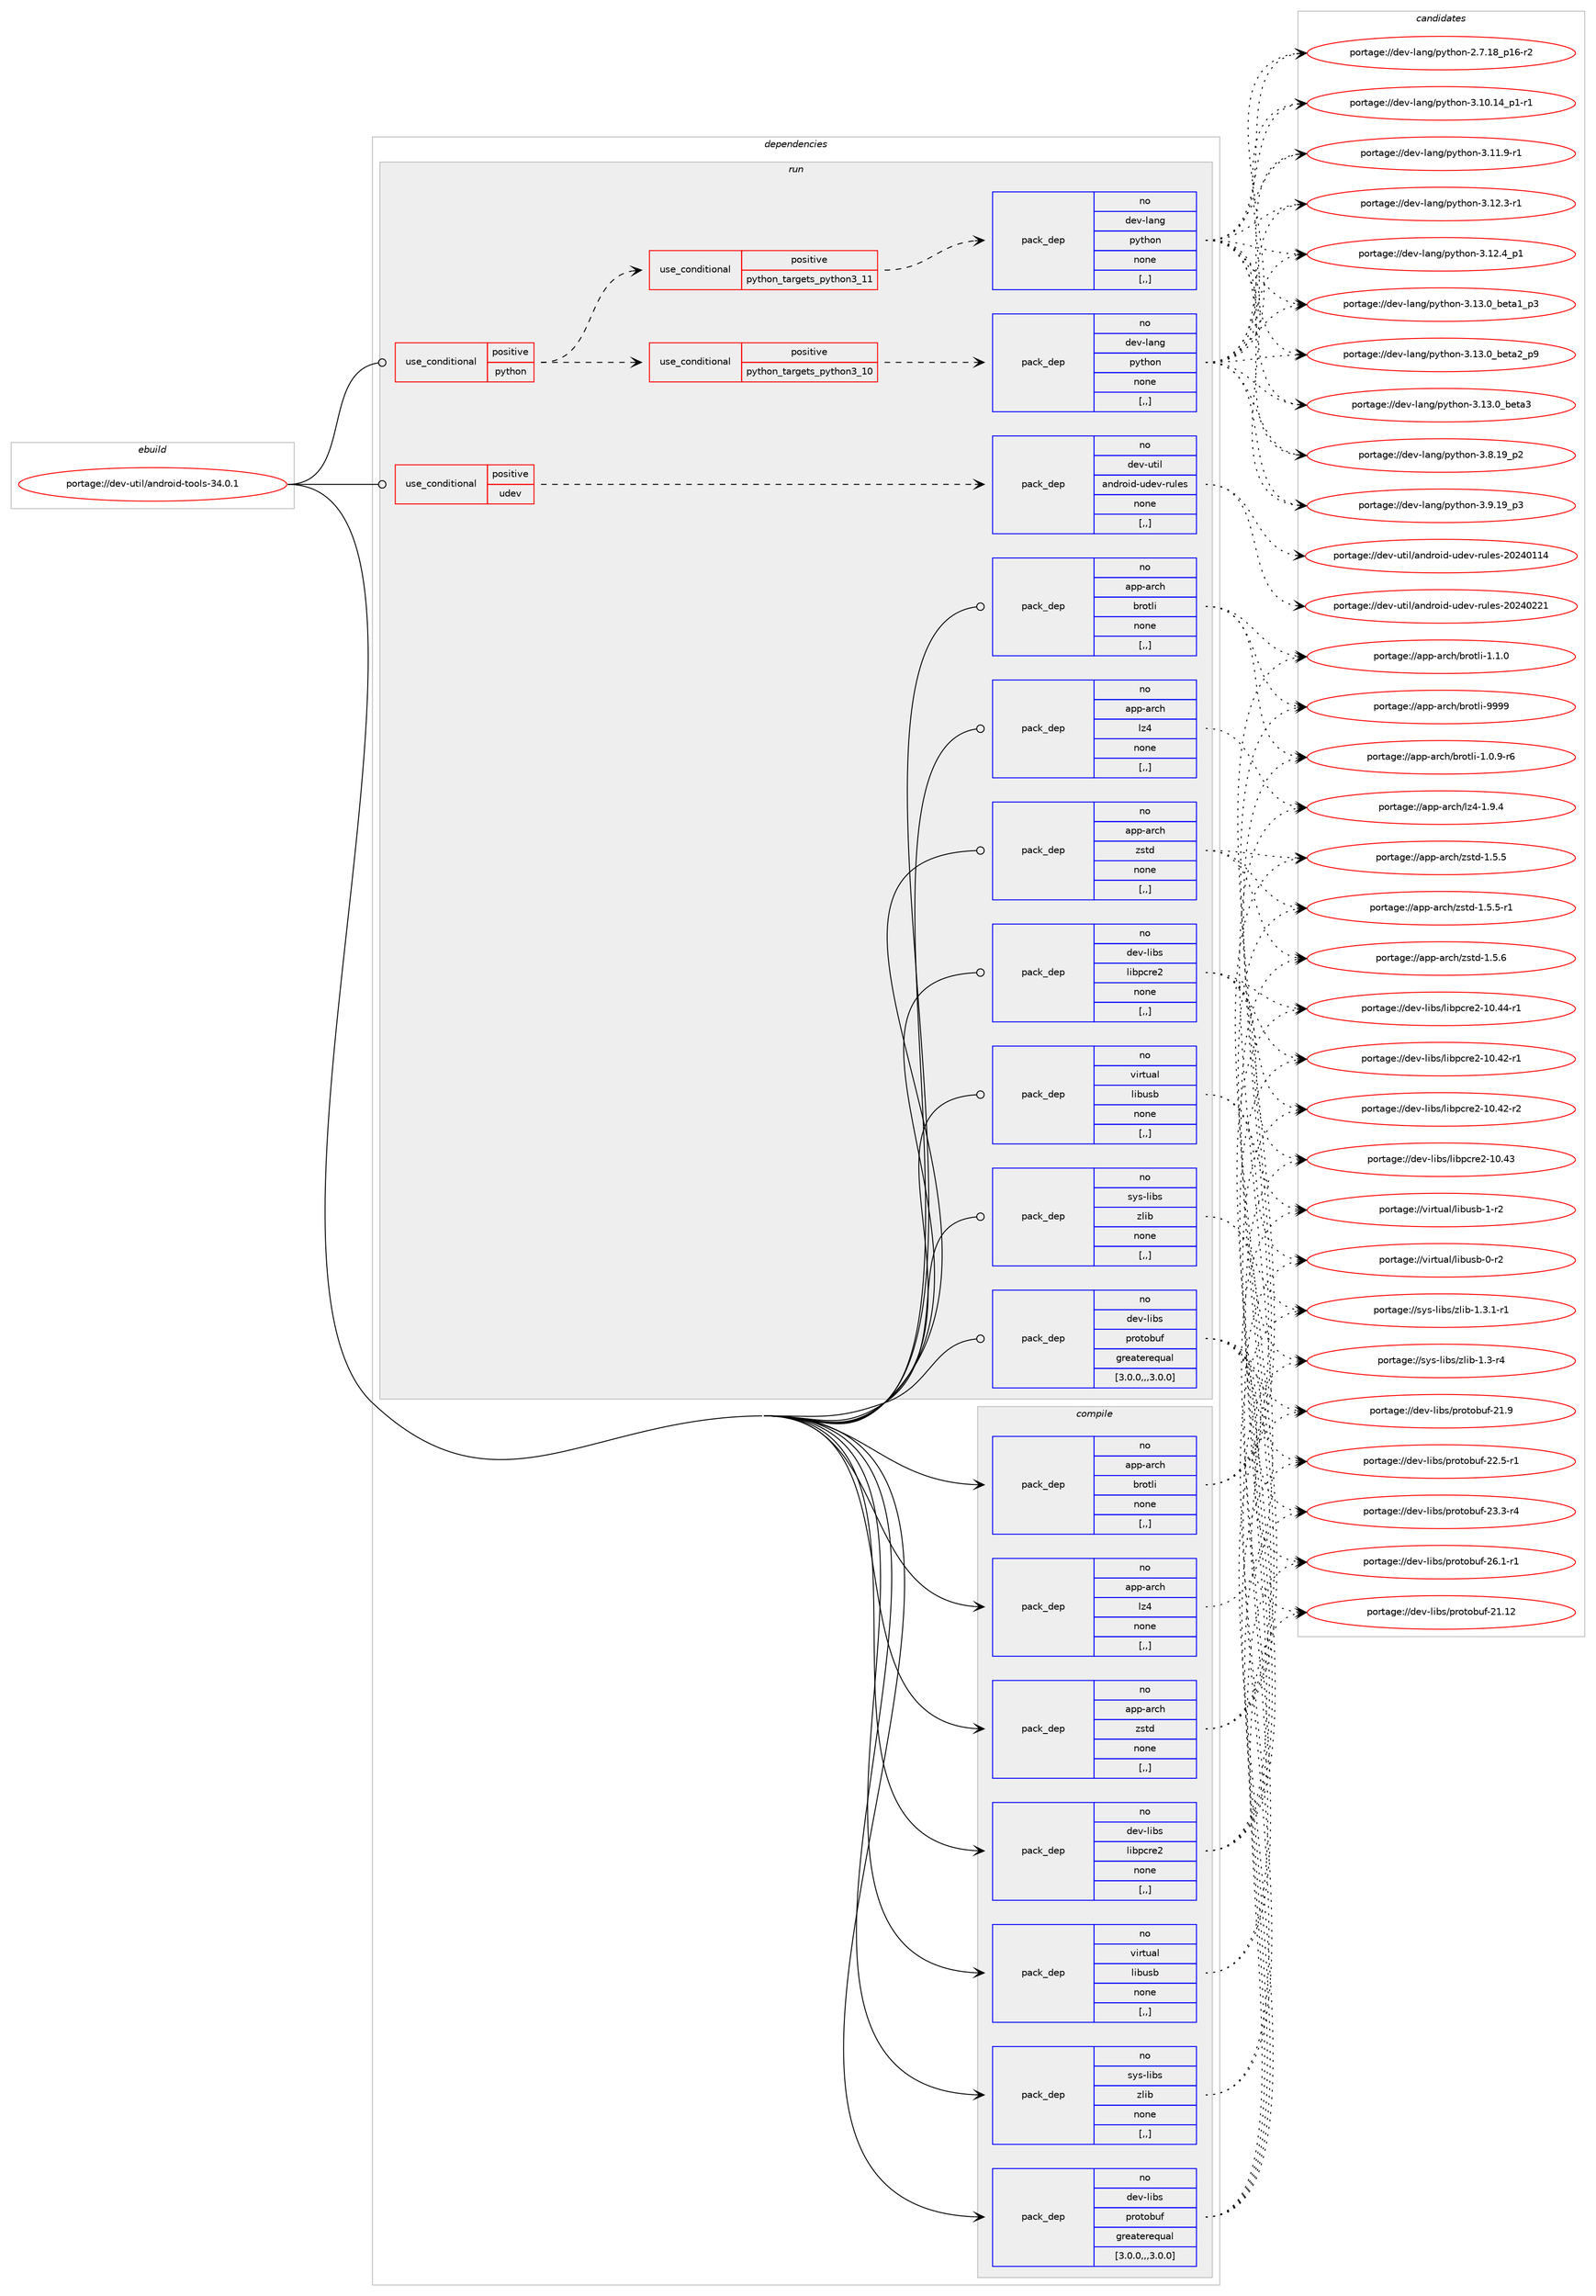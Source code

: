 digraph prolog {

# *************
# Graph options
# *************

newrank=true;
concentrate=true;
compound=true;
graph [rankdir=LR,fontname=Helvetica,fontsize=10,ranksep=1.5];#, ranksep=2.5, nodesep=0.2];
edge  [arrowhead=vee];
node  [fontname=Helvetica,fontsize=10];

# **********
# The ebuild
# **********

subgraph cluster_leftcol {
color=gray;
rank=same;
label=<<i>ebuild</i>>;
id [label="portage://dev-util/android-tools-34.0.1", color=red, width=4, href="../dev-util/android-tools-34.0.1.svg"];
}

# ****************
# The dependencies
# ****************

subgraph cluster_midcol {
color=gray;
label=<<i>dependencies</i>>;
subgraph cluster_compile {
fillcolor="#eeeeee";
style=filled;
label=<<i>compile</i>>;
subgraph pack146935 {
dependency206080 [label=<<TABLE BORDER="0" CELLBORDER="1" CELLSPACING="0" CELLPADDING="4" WIDTH="220"><TR><TD ROWSPAN="6" CELLPADDING="30">pack_dep</TD></TR><TR><TD WIDTH="110">no</TD></TR><TR><TD>app-arch</TD></TR><TR><TD>brotli</TD></TR><TR><TD>none</TD></TR><TR><TD>[,,]</TD></TR></TABLE>>, shape=none, color=blue];
}
id:e -> dependency206080:w [weight=20,style="solid",arrowhead="vee"];
subgraph pack146936 {
dependency206081 [label=<<TABLE BORDER="0" CELLBORDER="1" CELLSPACING="0" CELLPADDING="4" WIDTH="220"><TR><TD ROWSPAN="6" CELLPADDING="30">pack_dep</TD></TR><TR><TD WIDTH="110">no</TD></TR><TR><TD>app-arch</TD></TR><TR><TD>lz4</TD></TR><TR><TD>none</TD></TR><TR><TD>[,,]</TD></TR></TABLE>>, shape=none, color=blue];
}
id:e -> dependency206081:w [weight=20,style="solid",arrowhead="vee"];
subgraph pack146937 {
dependency206082 [label=<<TABLE BORDER="0" CELLBORDER="1" CELLSPACING="0" CELLPADDING="4" WIDTH="220"><TR><TD ROWSPAN="6" CELLPADDING="30">pack_dep</TD></TR><TR><TD WIDTH="110">no</TD></TR><TR><TD>app-arch</TD></TR><TR><TD>zstd</TD></TR><TR><TD>none</TD></TR><TR><TD>[,,]</TD></TR></TABLE>>, shape=none, color=blue];
}
id:e -> dependency206082:w [weight=20,style="solid",arrowhead="vee"];
subgraph pack146938 {
dependency206083 [label=<<TABLE BORDER="0" CELLBORDER="1" CELLSPACING="0" CELLPADDING="4" WIDTH="220"><TR><TD ROWSPAN="6" CELLPADDING="30">pack_dep</TD></TR><TR><TD WIDTH="110">no</TD></TR><TR><TD>dev-libs</TD></TR><TR><TD>libpcre2</TD></TR><TR><TD>none</TD></TR><TR><TD>[,,]</TD></TR></TABLE>>, shape=none, color=blue];
}
id:e -> dependency206083:w [weight=20,style="solid",arrowhead="vee"];
subgraph pack146939 {
dependency206084 [label=<<TABLE BORDER="0" CELLBORDER="1" CELLSPACING="0" CELLPADDING="4" WIDTH="220"><TR><TD ROWSPAN="6" CELLPADDING="30">pack_dep</TD></TR><TR><TD WIDTH="110">no</TD></TR><TR><TD>dev-libs</TD></TR><TR><TD>protobuf</TD></TR><TR><TD>greaterequal</TD></TR><TR><TD>[3.0.0,,,3.0.0]</TD></TR></TABLE>>, shape=none, color=blue];
}
id:e -> dependency206084:w [weight=20,style="solid",arrowhead="vee"];
subgraph pack146940 {
dependency206085 [label=<<TABLE BORDER="0" CELLBORDER="1" CELLSPACING="0" CELLPADDING="4" WIDTH="220"><TR><TD ROWSPAN="6" CELLPADDING="30">pack_dep</TD></TR><TR><TD WIDTH="110">no</TD></TR><TR><TD>sys-libs</TD></TR><TR><TD>zlib</TD></TR><TR><TD>none</TD></TR><TR><TD>[,,]</TD></TR></TABLE>>, shape=none, color=blue];
}
id:e -> dependency206085:w [weight=20,style="solid",arrowhead="vee"];
subgraph pack146941 {
dependency206086 [label=<<TABLE BORDER="0" CELLBORDER="1" CELLSPACING="0" CELLPADDING="4" WIDTH="220"><TR><TD ROWSPAN="6" CELLPADDING="30">pack_dep</TD></TR><TR><TD WIDTH="110">no</TD></TR><TR><TD>virtual</TD></TR><TR><TD>libusb</TD></TR><TR><TD>none</TD></TR><TR><TD>[,,]</TD></TR></TABLE>>, shape=none, color=blue];
}
id:e -> dependency206086:w [weight=20,style="solid",arrowhead="vee"];
}
subgraph cluster_compileandrun {
fillcolor="#eeeeee";
style=filled;
label=<<i>compile and run</i>>;
}
subgraph cluster_run {
fillcolor="#eeeeee";
style=filled;
label=<<i>run</i>>;
subgraph cond57769 {
dependency206087 [label=<<TABLE BORDER="0" CELLBORDER="1" CELLSPACING="0" CELLPADDING="4"><TR><TD ROWSPAN="3" CELLPADDING="10">use_conditional</TD></TR><TR><TD>positive</TD></TR><TR><TD>python</TD></TR></TABLE>>, shape=none, color=red];
subgraph cond57770 {
dependency206088 [label=<<TABLE BORDER="0" CELLBORDER="1" CELLSPACING="0" CELLPADDING="4"><TR><TD ROWSPAN="3" CELLPADDING="10">use_conditional</TD></TR><TR><TD>positive</TD></TR><TR><TD>python_targets_python3_10</TD></TR></TABLE>>, shape=none, color=red];
subgraph pack146942 {
dependency206089 [label=<<TABLE BORDER="0" CELLBORDER="1" CELLSPACING="0" CELLPADDING="4" WIDTH="220"><TR><TD ROWSPAN="6" CELLPADDING="30">pack_dep</TD></TR><TR><TD WIDTH="110">no</TD></TR><TR><TD>dev-lang</TD></TR><TR><TD>python</TD></TR><TR><TD>none</TD></TR><TR><TD>[,,]</TD></TR></TABLE>>, shape=none, color=blue];
}
dependency206088:e -> dependency206089:w [weight=20,style="dashed",arrowhead="vee"];
}
dependency206087:e -> dependency206088:w [weight=20,style="dashed",arrowhead="vee"];
subgraph cond57771 {
dependency206090 [label=<<TABLE BORDER="0" CELLBORDER="1" CELLSPACING="0" CELLPADDING="4"><TR><TD ROWSPAN="3" CELLPADDING="10">use_conditional</TD></TR><TR><TD>positive</TD></TR><TR><TD>python_targets_python3_11</TD></TR></TABLE>>, shape=none, color=red];
subgraph pack146943 {
dependency206091 [label=<<TABLE BORDER="0" CELLBORDER="1" CELLSPACING="0" CELLPADDING="4" WIDTH="220"><TR><TD ROWSPAN="6" CELLPADDING="30">pack_dep</TD></TR><TR><TD WIDTH="110">no</TD></TR><TR><TD>dev-lang</TD></TR><TR><TD>python</TD></TR><TR><TD>none</TD></TR><TR><TD>[,,]</TD></TR></TABLE>>, shape=none, color=blue];
}
dependency206090:e -> dependency206091:w [weight=20,style="dashed",arrowhead="vee"];
}
dependency206087:e -> dependency206090:w [weight=20,style="dashed",arrowhead="vee"];
}
id:e -> dependency206087:w [weight=20,style="solid",arrowhead="odot"];
subgraph cond57772 {
dependency206092 [label=<<TABLE BORDER="0" CELLBORDER="1" CELLSPACING="0" CELLPADDING="4"><TR><TD ROWSPAN="3" CELLPADDING="10">use_conditional</TD></TR><TR><TD>positive</TD></TR><TR><TD>udev</TD></TR></TABLE>>, shape=none, color=red];
subgraph pack146944 {
dependency206093 [label=<<TABLE BORDER="0" CELLBORDER="1" CELLSPACING="0" CELLPADDING="4" WIDTH="220"><TR><TD ROWSPAN="6" CELLPADDING="30">pack_dep</TD></TR><TR><TD WIDTH="110">no</TD></TR><TR><TD>dev-util</TD></TR><TR><TD>android-udev-rules</TD></TR><TR><TD>none</TD></TR><TR><TD>[,,]</TD></TR></TABLE>>, shape=none, color=blue];
}
dependency206092:e -> dependency206093:w [weight=20,style="dashed",arrowhead="vee"];
}
id:e -> dependency206092:w [weight=20,style="solid",arrowhead="odot"];
subgraph pack146945 {
dependency206094 [label=<<TABLE BORDER="0" CELLBORDER="1" CELLSPACING="0" CELLPADDING="4" WIDTH="220"><TR><TD ROWSPAN="6" CELLPADDING="30">pack_dep</TD></TR><TR><TD WIDTH="110">no</TD></TR><TR><TD>app-arch</TD></TR><TR><TD>brotli</TD></TR><TR><TD>none</TD></TR><TR><TD>[,,]</TD></TR></TABLE>>, shape=none, color=blue];
}
id:e -> dependency206094:w [weight=20,style="solid",arrowhead="odot"];
subgraph pack146946 {
dependency206095 [label=<<TABLE BORDER="0" CELLBORDER="1" CELLSPACING="0" CELLPADDING="4" WIDTH="220"><TR><TD ROWSPAN="6" CELLPADDING="30">pack_dep</TD></TR><TR><TD WIDTH="110">no</TD></TR><TR><TD>app-arch</TD></TR><TR><TD>lz4</TD></TR><TR><TD>none</TD></TR><TR><TD>[,,]</TD></TR></TABLE>>, shape=none, color=blue];
}
id:e -> dependency206095:w [weight=20,style="solid",arrowhead="odot"];
subgraph pack146947 {
dependency206096 [label=<<TABLE BORDER="0" CELLBORDER="1" CELLSPACING="0" CELLPADDING="4" WIDTH="220"><TR><TD ROWSPAN="6" CELLPADDING="30">pack_dep</TD></TR><TR><TD WIDTH="110">no</TD></TR><TR><TD>app-arch</TD></TR><TR><TD>zstd</TD></TR><TR><TD>none</TD></TR><TR><TD>[,,]</TD></TR></TABLE>>, shape=none, color=blue];
}
id:e -> dependency206096:w [weight=20,style="solid",arrowhead="odot"];
subgraph pack146948 {
dependency206097 [label=<<TABLE BORDER="0" CELLBORDER="1" CELLSPACING="0" CELLPADDING="4" WIDTH="220"><TR><TD ROWSPAN="6" CELLPADDING="30">pack_dep</TD></TR><TR><TD WIDTH="110">no</TD></TR><TR><TD>dev-libs</TD></TR><TR><TD>libpcre2</TD></TR><TR><TD>none</TD></TR><TR><TD>[,,]</TD></TR></TABLE>>, shape=none, color=blue];
}
id:e -> dependency206097:w [weight=20,style="solid",arrowhead="odot"];
subgraph pack146949 {
dependency206098 [label=<<TABLE BORDER="0" CELLBORDER="1" CELLSPACING="0" CELLPADDING="4" WIDTH="220"><TR><TD ROWSPAN="6" CELLPADDING="30">pack_dep</TD></TR><TR><TD WIDTH="110">no</TD></TR><TR><TD>dev-libs</TD></TR><TR><TD>protobuf</TD></TR><TR><TD>greaterequal</TD></TR><TR><TD>[3.0.0,,,3.0.0]</TD></TR></TABLE>>, shape=none, color=blue];
}
id:e -> dependency206098:w [weight=20,style="solid",arrowhead="odot"];
subgraph pack146950 {
dependency206099 [label=<<TABLE BORDER="0" CELLBORDER="1" CELLSPACING="0" CELLPADDING="4" WIDTH="220"><TR><TD ROWSPAN="6" CELLPADDING="30">pack_dep</TD></TR><TR><TD WIDTH="110">no</TD></TR><TR><TD>sys-libs</TD></TR><TR><TD>zlib</TD></TR><TR><TD>none</TD></TR><TR><TD>[,,]</TD></TR></TABLE>>, shape=none, color=blue];
}
id:e -> dependency206099:w [weight=20,style="solid",arrowhead="odot"];
subgraph pack146951 {
dependency206100 [label=<<TABLE BORDER="0" CELLBORDER="1" CELLSPACING="0" CELLPADDING="4" WIDTH="220"><TR><TD ROWSPAN="6" CELLPADDING="30">pack_dep</TD></TR><TR><TD WIDTH="110">no</TD></TR><TR><TD>virtual</TD></TR><TR><TD>libusb</TD></TR><TR><TD>none</TD></TR><TR><TD>[,,]</TD></TR></TABLE>>, shape=none, color=blue];
}
id:e -> dependency206100:w [weight=20,style="solid",arrowhead="odot"];
}
}

# **************
# The candidates
# **************

subgraph cluster_choices {
rank=same;
color=gray;
label=<<i>candidates</i>>;

subgraph choice146935 {
color=black;
nodesep=1;
choice9711211245971149910447981141111161081054549464846574511454 [label="portage://app-arch/brotli-1.0.9-r6", color=red, width=4,href="../app-arch/brotli-1.0.9-r6.svg"];
choice971121124597114991044798114111116108105454946494648 [label="portage://app-arch/brotli-1.1.0", color=red, width=4,href="../app-arch/brotli-1.1.0.svg"];
choice9711211245971149910447981141111161081054557575757 [label="portage://app-arch/brotli-9999", color=red, width=4,href="../app-arch/brotli-9999.svg"];
dependency206080:e -> choice9711211245971149910447981141111161081054549464846574511454:w [style=dotted,weight="100"];
dependency206080:e -> choice971121124597114991044798114111116108105454946494648:w [style=dotted,weight="100"];
dependency206080:e -> choice9711211245971149910447981141111161081054557575757:w [style=dotted,weight="100"];
}
subgraph choice146936 {
color=black;
nodesep=1;
choice971121124597114991044710812252454946574652 [label="portage://app-arch/lz4-1.9.4", color=red, width=4,href="../app-arch/lz4-1.9.4.svg"];
dependency206081:e -> choice971121124597114991044710812252454946574652:w [style=dotted,weight="100"];
}
subgraph choice146937 {
color=black;
nodesep=1;
choice9711211245971149910447122115116100454946534653 [label="portage://app-arch/zstd-1.5.5", color=red, width=4,href="../app-arch/zstd-1.5.5.svg"];
choice97112112459711499104471221151161004549465346534511449 [label="portage://app-arch/zstd-1.5.5-r1", color=red, width=4,href="../app-arch/zstd-1.5.5-r1.svg"];
choice9711211245971149910447122115116100454946534654 [label="portage://app-arch/zstd-1.5.6", color=red, width=4,href="../app-arch/zstd-1.5.6.svg"];
dependency206082:e -> choice9711211245971149910447122115116100454946534653:w [style=dotted,weight="100"];
dependency206082:e -> choice97112112459711499104471221151161004549465346534511449:w [style=dotted,weight="100"];
dependency206082:e -> choice9711211245971149910447122115116100454946534654:w [style=dotted,weight="100"];
}
subgraph choice146938 {
color=black;
nodesep=1;
choice1001011184510810598115471081059811299114101504549484652504511449 [label="portage://dev-libs/libpcre2-10.42-r1", color=red, width=4,href="../dev-libs/libpcre2-10.42-r1.svg"];
choice1001011184510810598115471081059811299114101504549484652504511450 [label="portage://dev-libs/libpcre2-10.42-r2", color=red, width=4,href="../dev-libs/libpcre2-10.42-r2.svg"];
choice100101118451081059811547108105981129911410150454948465251 [label="portage://dev-libs/libpcre2-10.43", color=red, width=4,href="../dev-libs/libpcre2-10.43.svg"];
choice1001011184510810598115471081059811299114101504549484652524511449 [label="portage://dev-libs/libpcre2-10.44-r1", color=red, width=4,href="../dev-libs/libpcre2-10.44-r1.svg"];
dependency206083:e -> choice1001011184510810598115471081059811299114101504549484652504511449:w [style=dotted,weight="100"];
dependency206083:e -> choice1001011184510810598115471081059811299114101504549484652504511450:w [style=dotted,weight="100"];
dependency206083:e -> choice100101118451081059811547108105981129911410150454948465251:w [style=dotted,weight="100"];
dependency206083:e -> choice1001011184510810598115471081059811299114101504549484652524511449:w [style=dotted,weight="100"];
}
subgraph choice146939 {
color=black;
nodesep=1;
choice10010111845108105981154711211411111611198117102455049464950 [label="portage://dev-libs/protobuf-21.12", color=red, width=4,href="../dev-libs/protobuf-21.12.svg"];
choice100101118451081059811547112114111116111981171024550494657 [label="portage://dev-libs/protobuf-21.9", color=red, width=4,href="../dev-libs/protobuf-21.9.svg"];
choice1001011184510810598115471121141111161119811710245505046534511449 [label="portage://dev-libs/protobuf-22.5-r1", color=red, width=4,href="../dev-libs/protobuf-22.5-r1.svg"];
choice1001011184510810598115471121141111161119811710245505146514511452 [label="portage://dev-libs/protobuf-23.3-r4", color=red, width=4,href="../dev-libs/protobuf-23.3-r4.svg"];
choice1001011184510810598115471121141111161119811710245505446494511449 [label="portage://dev-libs/protobuf-26.1-r1", color=red, width=4,href="../dev-libs/protobuf-26.1-r1.svg"];
dependency206084:e -> choice10010111845108105981154711211411111611198117102455049464950:w [style=dotted,weight="100"];
dependency206084:e -> choice100101118451081059811547112114111116111981171024550494657:w [style=dotted,weight="100"];
dependency206084:e -> choice1001011184510810598115471121141111161119811710245505046534511449:w [style=dotted,weight="100"];
dependency206084:e -> choice1001011184510810598115471121141111161119811710245505146514511452:w [style=dotted,weight="100"];
dependency206084:e -> choice1001011184510810598115471121141111161119811710245505446494511449:w [style=dotted,weight="100"];
}
subgraph choice146940 {
color=black;
nodesep=1;
choice11512111545108105981154712210810598454946514511452 [label="portage://sys-libs/zlib-1.3-r4", color=red, width=4,href="../sys-libs/zlib-1.3-r4.svg"];
choice115121115451081059811547122108105984549465146494511449 [label="portage://sys-libs/zlib-1.3.1-r1", color=red, width=4,href="../sys-libs/zlib-1.3.1-r1.svg"];
dependency206085:e -> choice11512111545108105981154712210810598454946514511452:w [style=dotted,weight="100"];
dependency206085:e -> choice115121115451081059811547122108105984549465146494511449:w [style=dotted,weight="100"];
}
subgraph choice146941 {
color=black;
nodesep=1;
choice1181051141161179710847108105981171159845484511450 [label="portage://virtual/libusb-0-r2", color=red, width=4,href="../virtual/libusb-0-r2.svg"];
choice1181051141161179710847108105981171159845494511450 [label="portage://virtual/libusb-1-r2", color=red, width=4,href="../virtual/libusb-1-r2.svg"];
dependency206086:e -> choice1181051141161179710847108105981171159845484511450:w [style=dotted,weight="100"];
dependency206086:e -> choice1181051141161179710847108105981171159845494511450:w [style=dotted,weight="100"];
}
subgraph choice146942 {
color=black;
nodesep=1;
choice100101118451089711010347112121116104111110455046554649569511249544511450 [label="portage://dev-lang/python-2.7.18_p16-r2", color=red, width=4,href="../dev-lang/python-2.7.18_p16-r2.svg"];
choice100101118451089711010347112121116104111110455146494846495295112494511449 [label="portage://dev-lang/python-3.10.14_p1-r1", color=red, width=4,href="../dev-lang/python-3.10.14_p1-r1.svg"];
choice100101118451089711010347112121116104111110455146494946574511449 [label="portage://dev-lang/python-3.11.9-r1", color=red, width=4,href="../dev-lang/python-3.11.9-r1.svg"];
choice100101118451089711010347112121116104111110455146495046514511449 [label="portage://dev-lang/python-3.12.3-r1", color=red, width=4,href="../dev-lang/python-3.12.3-r1.svg"];
choice100101118451089711010347112121116104111110455146495046529511249 [label="portage://dev-lang/python-3.12.4_p1", color=red, width=4,href="../dev-lang/python-3.12.4_p1.svg"];
choice10010111845108971101034711212111610411111045514649514648959810111697499511251 [label="portage://dev-lang/python-3.13.0_beta1_p3", color=red, width=4,href="../dev-lang/python-3.13.0_beta1_p3.svg"];
choice10010111845108971101034711212111610411111045514649514648959810111697509511257 [label="portage://dev-lang/python-3.13.0_beta2_p9", color=red, width=4,href="../dev-lang/python-3.13.0_beta2_p9.svg"];
choice1001011184510897110103471121211161041111104551464951464895981011169751 [label="portage://dev-lang/python-3.13.0_beta3", color=red, width=4,href="../dev-lang/python-3.13.0_beta3.svg"];
choice100101118451089711010347112121116104111110455146564649579511250 [label="portage://dev-lang/python-3.8.19_p2", color=red, width=4,href="../dev-lang/python-3.8.19_p2.svg"];
choice100101118451089711010347112121116104111110455146574649579511251 [label="portage://dev-lang/python-3.9.19_p3", color=red, width=4,href="../dev-lang/python-3.9.19_p3.svg"];
dependency206089:e -> choice100101118451089711010347112121116104111110455046554649569511249544511450:w [style=dotted,weight="100"];
dependency206089:e -> choice100101118451089711010347112121116104111110455146494846495295112494511449:w [style=dotted,weight="100"];
dependency206089:e -> choice100101118451089711010347112121116104111110455146494946574511449:w [style=dotted,weight="100"];
dependency206089:e -> choice100101118451089711010347112121116104111110455146495046514511449:w [style=dotted,weight="100"];
dependency206089:e -> choice100101118451089711010347112121116104111110455146495046529511249:w [style=dotted,weight="100"];
dependency206089:e -> choice10010111845108971101034711212111610411111045514649514648959810111697499511251:w [style=dotted,weight="100"];
dependency206089:e -> choice10010111845108971101034711212111610411111045514649514648959810111697509511257:w [style=dotted,weight="100"];
dependency206089:e -> choice1001011184510897110103471121211161041111104551464951464895981011169751:w [style=dotted,weight="100"];
dependency206089:e -> choice100101118451089711010347112121116104111110455146564649579511250:w [style=dotted,weight="100"];
dependency206089:e -> choice100101118451089711010347112121116104111110455146574649579511251:w [style=dotted,weight="100"];
}
subgraph choice146943 {
color=black;
nodesep=1;
choice100101118451089711010347112121116104111110455046554649569511249544511450 [label="portage://dev-lang/python-2.7.18_p16-r2", color=red, width=4,href="../dev-lang/python-2.7.18_p16-r2.svg"];
choice100101118451089711010347112121116104111110455146494846495295112494511449 [label="portage://dev-lang/python-3.10.14_p1-r1", color=red, width=4,href="../dev-lang/python-3.10.14_p1-r1.svg"];
choice100101118451089711010347112121116104111110455146494946574511449 [label="portage://dev-lang/python-3.11.9-r1", color=red, width=4,href="../dev-lang/python-3.11.9-r1.svg"];
choice100101118451089711010347112121116104111110455146495046514511449 [label="portage://dev-lang/python-3.12.3-r1", color=red, width=4,href="../dev-lang/python-3.12.3-r1.svg"];
choice100101118451089711010347112121116104111110455146495046529511249 [label="portage://dev-lang/python-3.12.4_p1", color=red, width=4,href="../dev-lang/python-3.12.4_p1.svg"];
choice10010111845108971101034711212111610411111045514649514648959810111697499511251 [label="portage://dev-lang/python-3.13.0_beta1_p3", color=red, width=4,href="../dev-lang/python-3.13.0_beta1_p3.svg"];
choice10010111845108971101034711212111610411111045514649514648959810111697509511257 [label="portage://dev-lang/python-3.13.0_beta2_p9", color=red, width=4,href="../dev-lang/python-3.13.0_beta2_p9.svg"];
choice1001011184510897110103471121211161041111104551464951464895981011169751 [label="portage://dev-lang/python-3.13.0_beta3", color=red, width=4,href="../dev-lang/python-3.13.0_beta3.svg"];
choice100101118451089711010347112121116104111110455146564649579511250 [label="portage://dev-lang/python-3.8.19_p2", color=red, width=4,href="../dev-lang/python-3.8.19_p2.svg"];
choice100101118451089711010347112121116104111110455146574649579511251 [label="portage://dev-lang/python-3.9.19_p3", color=red, width=4,href="../dev-lang/python-3.9.19_p3.svg"];
dependency206091:e -> choice100101118451089711010347112121116104111110455046554649569511249544511450:w [style=dotted,weight="100"];
dependency206091:e -> choice100101118451089711010347112121116104111110455146494846495295112494511449:w [style=dotted,weight="100"];
dependency206091:e -> choice100101118451089711010347112121116104111110455146494946574511449:w [style=dotted,weight="100"];
dependency206091:e -> choice100101118451089711010347112121116104111110455146495046514511449:w [style=dotted,weight="100"];
dependency206091:e -> choice100101118451089711010347112121116104111110455146495046529511249:w [style=dotted,weight="100"];
dependency206091:e -> choice10010111845108971101034711212111610411111045514649514648959810111697499511251:w [style=dotted,weight="100"];
dependency206091:e -> choice10010111845108971101034711212111610411111045514649514648959810111697509511257:w [style=dotted,weight="100"];
dependency206091:e -> choice1001011184510897110103471121211161041111104551464951464895981011169751:w [style=dotted,weight="100"];
dependency206091:e -> choice100101118451089711010347112121116104111110455146564649579511250:w [style=dotted,weight="100"];
dependency206091:e -> choice100101118451089711010347112121116104111110455146574649579511251:w [style=dotted,weight="100"];
}
subgraph choice146944 {
color=black;
nodesep=1;
choice1001011184511711610510847971101001141111051004511710010111845114117108101115455048505248494952 [label="portage://dev-util/android-udev-rules-20240114", color=red, width=4,href="../dev-util/android-udev-rules-20240114.svg"];
choice1001011184511711610510847971101001141111051004511710010111845114117108101115455048505248505049 [label="portage://dev-util/android-udev-rules-20240221", color=red, width=4,href="../dev-util/android-udev-rules-20240221.svg"];
dependency206093:e -> choice1001011184511711610510847971101001141111051004511710010111845114117108101115455048505248494952:w [style=dotted,weight="100"];
dependency206093:e -> choice1001011184511711610510847971101001141111051004511710010111845114117108101115455048505248505049:w [style=dotted,weight="100"];
}
subgraph choice146945 {
color=black;
nodesep=1;
choice9711211245971149910447981141111161081054549464846574511454 [label="portage://app-arch/brotli-1.0.9-r6", color=red, width=4,href="../app-arch/brotli-1.0.9-r6.svg"];
choice971121124597114991044798114111116108105454946494648 [label="portage://app-arch/brotli-1.1.0", color=red, width=4,href="../app-arch/brotli-1.1.0.svg"];
choice9711211245971149910447981141111161081054557575757 [label="portage://app-arch/brotli-9999", color=red, width=4,href="../app-arch/brotli-9999.svg"];
dependency206094:e -> choice9711211245971149910447981141111161081054549464846574511454:w [style=dotted,weight="100"];
dependency206094:e -> choice971121124597114991044798114111116108105454946494648:w [style=dotted,weight="100"];
dependency206094:e -> choice9711211245971149910447981141111161081054557575757:w [style=dotted,weight="100"];
}
subgraph choice146946 {
color=black;
nodesep=1;
choice971121124597114991044710812252454946574652 [label="portage://app-arch/lz4-1.9.4", color=red, width=4,href="../app-arch/lz4-1.9.4.svg"];
dependency206095:e -> choice971121124597114991044710812252454946574652:w [style=dotted,weight="100"];
}
subgraph choice146947 {
color=black;
nodesep=1;
choice9711211245971149910447122115116100454946534653 [label="portage://app-arch/zstd-1.5.5", color=red, width=4,href="../app-arch/zstd-1.5.5.svg"];
choice97112112459711499104471221151161004549465346534511449 [label="portage://app-arch/zstd-1.5.5-r1", color=red, width=4,href="../app-arch/zstd-1.5.5-r1.svg"];
choice9711211245971149910447122115116100454946534654 [label="portage://app-arch/zstd-1.5.6", color=red, width=4,href="../app-arch/zstd-1.5.6.svg"];
dependency206096:e -> choice9711211245971149910447122115116100454946534653:w [style=dotted,weight="100"];
dependency206096:e -> choice97112112459711499104471221151161004549465346534511449:w [style=dotted,weight="100"];
dependency206096:e -> choice9711211245971149910447122115116100454946534654:w [style=dotted,weight="100"];
}
subgraph choice146948 {
color=black;
nodesep=1;
choice1001011184510810598115471081059811299114101504549484652504511449 [label="portage://dev-libs/libpcre2-10.42-r1", color=red, width=4,href="../dev-libs/libpcre2-10.42-r1.svg"];
choice1001011184510810598115471081059811299114101504549484652504511450 [label="portage://dev-libs/libpcre2-10.42-r2", color=red, width=4,href="../dev-libs/libpcre2-10.42-r2.svg"];
choice100101118451081059811547108105981129911410150454948465251 [label="portage://dev-libs/libpcre2-10.43", color=red, width=4,href="../dev-libs/libpcre2-10.43.svg"];
choice1001011184510810598115471081059811299114101504549484652524511449 [label="portage://dev-libs/libpcre2-10.44-r1", color=red, width=4,href="../dev-libs/libpcre2-10.44-r1.svg"];
dependency206097:e -> choice1001011184510810598115471081059811299114101504549484652504511449:w [style=dotted,weight="100"];
dependency206097:e -> choice1001011184510810598115471081059811299114101504549484652504511450:w [style=dotted,weight="100"];
dependency206097:e -> choice100101118451081059811547108105981129911410150454948465251:w [style=dotted,weight="100"];
dependency206097:e -> choice1001011184510810598115471081059811299114101504549484652524511449:w [style=dotted,weight="100"];
}
subgraph choice146949 {
color=black;
nodesep=1;
choice10010111845108105981154711211411111611198117102455049464950 [label="portage://dev-libs/protobuf-21.12", color=red, width=4,href="../dev-libs/protobuf-21.12.svg"];
choice100101118451081059811547112114111116111981171024550494657 [label="portage://dev-libs/protobuf-21.9", color=red, width=4,href="../dev-libs/protobuf-21.9.svg"];
choice1001011184510810598115471121141111161119811710245505046534511449 [label="portage://dev-libs/protobuf-22.5-r1", color=red, width=4,href="../dev-libs/protobuf-22.5-r1.svg"];
choice1001011184510810598115471121141111161119811710245505146514511452 [label="portage://dev-libs/protobuf-23.3-r4", color=red, width=4,href="../dev-libs/protobuf-23.3-r4.svg"];
choice1001011184510810598115471121141111161119811710245505446494511449 [label="portage://dev-libs/protobuf-26.1-r1", color=red, width=4,href="../dev-libs/protobuf-26.1-r1.svg"];
dependency206098:e -> choice10010111845108105981154711211411111611198117102455049464950:w [style=dotted,weight="100"];
dependency206098:e -> choice100101118451081059811547112114111116111981171024550494657:w [style=dotted,weight="100"];
dependency206098:e -> choice1001011184510810598115471121141111161119811710245505046534511449:w [style=dotted,weight="100"];
dependency206098:e -> choice1001011184510810598115471121141111161119811710245505146514511452:w [style=dotted,weight="100"];
dependency206098:e -> choice1001011184510810598115471121141111161119811710245505446494511449:w [style=dotted,weight="100"];
}
subgraph choice146950 {
color=black;
nodesep=1;
choice11512111545108105981154712210810598454946514511452 [label="portage://sys-libs/zlib-1.3-r4", color=red, width=4,href="../sys-libs/zlib-1.3-r4.svg"];
choice115121115451081059811547122108105984549465146494511449 [label="portage://sys-libs/zlib-1.3.1-r1", color=red, width=4,href="../sys-libs/zlib-1.3.1-r1.svg"];
dependency206099:e -> choice11512111545108105981154712210810598454946514511452:w [style=dotted,weight="100"];
dependency206099:e -> choice115121115451081059811547122108105984549465146494511449:w [style=dotted,weight="100"];
}
subgraph choice146951 {
color=black;
nodesep=1;
choice1181051141161179710847108105981171159845484511450 [label="portage://virtual/libusb-0-r2", color=red, width=4,href="../virtual/libusb-0-r2.svg"];
choice1181051141161179710847108105981171159845494511450 [label="portage://virtual/libusb-1-r2", color=red, width=4,href="../virtual/libusb-1-r2.svg"];
dependency206100:e -> choice1181051141161179710847108105981171159845484511450:w [style=dotted,weight="100"];
dependency206100:e -> choice1181051141161179710847108105981171159845494511450:w [style=dotted,weight="100"];
}
}

}
